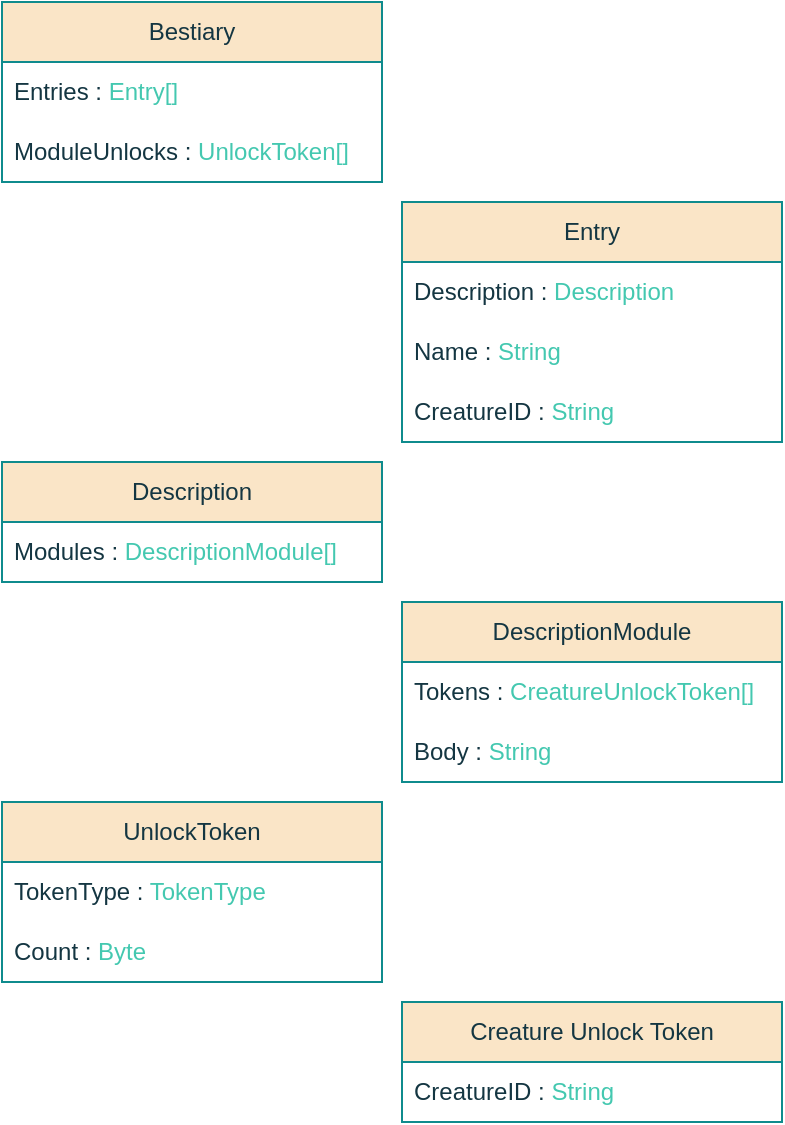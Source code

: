 <mxfile version="24.5.5" type="device">
  <diagram name="Page-1" id="YBN-02z6pTpDqZHk8ns-">
    <mxGraphModel dx="1480" dy="829" grid="1" gridSize="10" guides="1" tooltips="1" connect="1" arrows="1" fold="1" page="1" pageScale="1" pageWidth="827" pageHeight="1169" math="0" shadow="0">
      <root>
        <mxCell id="0" />
        <mxCell id="1" parent="0" />
        <mxCell id="_JEdy2EIfiDo0ZkSZkgT-5" value="Description&lt;span style=&quot;background-color: initial;&quot;&gt;Module&lt;/span&gt;" style="swimlane;fontStyle=0;childLayout=stackLayout;horizontal=1;startSize=30;horizontalStack=0;resizeParent=1;resizeParentMax=0;resizeLast=0;collapsible=1;marginBottom=0;whiteSpace=wrap;html=1;labelBackgroundColor=none;fillColor=#FAE5C7;strokeColor=#0F8B8D;fontColor=#143642;" vertex="1" parent="1">
          <mxGeometry x="210" y="310" width="190" height="90" as="geometry">
            <mxRectangle x="260" width="140" height="30" as="alternateBounds" />
          </mxGeometry>
        </mxCell>
        <mxCell id="_JEdy2EIfiDo0ZkSZkgT-6" value="Tokens : &lt;font color=&quot;#44c8b0&quot;&gt;CreatureUnlockToken[]&lt;/font&gt;" style="text;strokeColor=none;fillColor=none;align=left;verticalAlign=middle;spacingLeft=4;spacingRight=4;overflow=hidden;points=[[0,0.5],[1,0.5]];portConstraint=eastwest;rotatable=0;whiteSpace=wrap;html=1;labelBackgroundColor=none;fontColor=#143642;" vertex="1" parent="_JEdy2EIfiDo0ZkSZkgT-5">
          <mxGeometry y="30" width="190" height="30" as="geometry" />
        </mxCell>
        <mxCell id="_JEdy2EIfiDo0ZkSZkgT-16" value="Body : &lt;font color=&quot;#44c8b0&quot;&gt;String&lt;/font&gt;" style="text;strokeColor=none;fillColor=none;align=left;verticalAlign=middle;spacingLeft=4;spacingRight=4;overflow=hidden;points=[[0,0.5],[1,0.5]];portConstraint=eastwest;rotatable=0;whiteSpace=wrap;html=1;labelBackgroundColor=none;fontColor=#143642;" vertex="1" parent="_JEdy2EIfiDo0ZkSZkgT-5">
          <mxGeometry y="60" width="190" height="30" as="geometry" />
        </mxCell>
        <mxCell id="_JEdy2EIfiDo0ZkSZkgT-9" value="Description" style="swimlane;fontStyle=0;childLayout=stackLayout;horizontal=1;startSize=30;horizontalStack=0;resizeParent=1;resizeParentMax=0;resizeLast=0;collapsible=1;marginBottom=0;whiteSpace=wrap;html=1;labelBackgroundColor=none;fillColor=#FAE5C7;strokeColor=#0F8B8D;fontColor=#143642;" vertex="1" parent="1">
          <mxGeometry x="10" y="240" width="190" height="60" as="geometry">
            <mxRectangle x="260" width="140" height="30" as="alternateBounds" />
          </mxGeometry>
        </mxCell>
        <mxCell id="_JEdy2EIfiDo0ZkSZkgT-10" value="Modules : &lt;font color=&quot;#44c8b0&quot;&gt;DescriptionModule[]&lt;/font&gt;" style="text;strokeColor=none;fillColor=none;align=left;verticalAlign=middle;spacingLeft=4;spacingRight=4;overflow=hidden;points=[[0,0.5],[1,0.5]];portConstraint=eastwest;rotatable=0;whiteSpace=wrap;html=1;labelBackgroundColor=none;fontColor=#143642;" vertex="1" parent="_JEdy2EIfiDo0ZkSZkgT-9">
          <mxGeometry y="30" width="190" height="30" as="geometry" />
        </mxCell>
        <mxCell id="_JEdy2EIfiDo0ZkSZkgT-13" value="Entry" style="swimlane;fontStyle=0;childLayout=stackLayout;horizontal=1;startSize=30;horizontalStack=0;resizeParent=1;resizeParentMax=0;resizeLast=0;collapsible=1;marginBottom=0;whiteSpace=wrap;html=1;labelBackgroundColor=none;fillColor=#FAE5C7;strokeColor=#0F8B8D;fontColor=#143642;" vertex="1" parent="1">
          <mxGeometry x="210" y="110" width="190" height="120" as="geometry">
            <mxRectangle x="260" width="140" height="30" as="alternateBounds" />
          </mxGeometry>
        </mxCell>
        <mxCell id="_JEdy2EIfiDo0ZkSZkgT-14" value="Description : &lt;font color=&quot;#44c8b0&quot;&gt;Description&lt;/font&gt;" style="text;strokeColor=none;fillColor=none;align=left;verticalAlign=middle;spacingLeft=4;spacingRight=4;overflow=hidden;points=[[0,0.5],[1,0.5]];portConstraint=eastwest;rotatable=0;whiteSpace=wrap;html=1;labelBackgroundColor=none;fontColor=#143642;" vertex="1" parent="_JEdy2EIfiDo0ZkSZkgT-13">
          <mxGeometry y="30" width="190" height="30" as="geometry" />
        </mxCell>
        <mxCell id="_JEdy2EIfiDo0ZkSZkgT-15" value="Name : &lt;font color=&quot;#44c8b0&quot;&gt;String&lt;/font&gt;" style="text;strokeColor=none;fillColor=none;align=left;verticalAlign=middle;spacingLeft=4;spacingRight=4;overflow=hidden;points=[[0,0.5],[1,0.5]];portConstraint=eastwest;rotatable=0;whiteSpace=wrap;html=1;labelBackgroundColor=none;fontColor=#143642;" vertex="1" parent="_JEdy2EIfiDo0ZkSZkgT-13">
          <mxGeometry y="60" width="190" height="30" as="geometry" />
        </mxCell>
        <mxCell id="_JEdy2EIfiDo0ZkSZkgT-26" value="CreatureID : &lt;font color=&quot;#44c8b0&quot;&gt;String&lt;/font&gt;" style="text;strokeColor=none;fillColor=none;align=left;verticalAlign=middle;spacingLeft=4;spacingRight=4;overflow=hidden;points=[[0,0.5],[1,0.5]];portConstraint=eastwest;rotatable=0;whiteSpace=wrap;html=1;labelBackgroundColor=none;fontColor=#143642;" vertex="1" parent="_JEdy2EIfiDo0ZkSZkgT-13">
          <mxGeometry y="90" width="190" height="30" as="geometry" />
        </mxCell>
        <mxCell id="_JEdy2EIfiDo0ZkSZkgT-17" value="Bestiary" style="swimlane;fontStyle=0;childLayout=stackLayout;horizontal=1;startSize=30;horizontalStack=0;resizeParent=1;resizeParentMax=0;resizeLast=0;collapsible=1;marginBottom=0;whiteSpace=wrap;html=1;labelBackgroundColor=none;fillColor=#FAE5C7;strokeColor=#0F8B8D;fontColor=#143642;" vertex="1" parent="1">
          <mxGeometry x="10" y="10" width="190" height="90" as="geometry">
            <mxRectangle x="260" width="140" height="30" as="alternateBounds" />
          </mxGeometry>
        </mxCell>
        <mxCell id="_JEdy2EIfiDo0ZkSZkgT-18" value="Entries : &lt;font color=&quot;#44c8b0&quot;&gt;Entry[]&lt;/font&gt;" style="text;strokeColor=none;fillColor=none;align=left;verticalAlign=middle;spacingLeft=4;spacingRight=4;overflow=hidden;points=[[0,0.5],[1,0.5]];portConstraint=eastwest;rotatable=0;whiteSpace=wrap;html=1;labelBackgroundColor=none;fontColor=#143642;" vertex="1" parent="_JEdy2EIfiDo0ZkSZkgT-17">
          <mxGeometry y="30" width="190" height="30" as="geometry" />
        </mxCell>
        <mxCell id="_JEdy2EIfiDo0ZkSZkgT-19" value="ModuleUnlocks : &lt;font color=&quot;#44c8b0&quot;&gt;UnlockToken[]&lt;/font&gt;" style="text;strokeColor=none;fillColor=none;align=left;verticalAlign=middle;spacingLeft=4;spacingRight=4;overflow=hidden;points=[[0,0.5],[1,0.5]];portConstraint=eastwest;rotatable=0;whiteSpace=wrap;html=1;labelBackgroundColor=none;fontColor=#143642;" vertex="1" parent="_JEdy2EIfiDo0ZkSZkgT-17">
          <mxGeometry y="60" width="190" height="30" as="geometry" />
        </mxCell>
        <mxCell id="_JEdy2EIfiDo0ZkSZkgT-22" value="UnlockToken" style="swimlane;fontStyle=0;childLayout=stackLayout;horizontal=1;startSize=30;horizontalStack=0;resizeParent=1;resizeParentMax=0;resizeLast=0;collapsible=1;marginBottom=0;whiteSpace=wrap;html=1;labelBackgroundColor=none;fillColor=#FAE5C7;strokeColor=#0F8B8D;fontColor=#143642;" vertex="1" parent="1">
          <mxGeometry x="10" y="410" width="190" height="90" as="geometry" />
        </mxCell>
        <mxCell id="_JEdy2EIfiDo0ZkSZkgT-31" value="TokenType : &lt;font color=&quot;#44c8b0&quot;&gt;TokenType&lt;/font&gt;" style="text;strokeColor=none;fillColor=none;align=left;verticalAlign=middle;spacingLeft=4;spacingRight=4;overflow=hidden;points=[[0,0.5],[1,0.5]];portConstraint=eastwest;rotatable=0;whiteSpace=wrap;html=1;labelBackgroundColor=none;fontColor=#143642;" vertex="1" parent="_JEdy2EIfiDo0ZkSZkgT-22">
          <mxGeometry y="30" width="190" height="30" as="geometry" />
        </mxCell>
        <mxCell id="_JEdy2EIfiDo0ZkSZkgT-25" value="Count : &lt;font color=&quot;#44c8b0&quot;&gt;Byte&lt;/font&gt;" style="text;strokeColor=none;fillColor=none;align=left;verticalAlign=middle;spacingLeft=4;spacingRight=4;overflow=hidden;points=[[0,0.5],[1,0.5]];portConstraint=eastwest;rotatable=0;whiteSpace=wrap;html=1;labelBackgroundColor=none;fontColor=#143642;" vertex="1" parent="_JEdy2EIfiDo0ZkSZkgT-22">
          <mxGeometry y="60" width="190" height="30" as="geometry" />
        </mxCell>
        <mxCell id="_JEdy2EIfiDo0ZkSZkgT-28" value="Creature Unlock Token" style="swimlane;fontStyle=0;childLayout=stackLayout;horizontal=1;startSize=30;horizontalStack=0;resizeParent=1;resizeParentMax=0;resizeLast=0;collapsible=1;marginBottom=0;whiteSpace=wrap;html=1;labelBackgroundColor=none;fillColor=#FAE5C7;strokeColor=#0F8B8D;fontColor=#143642;" vertex="1" parent="1">
          <mxGeometry x="210" y="510" width="190" height="60" as="geometry" />
        </mxCell>
        <mxCell id="_JEdy2EIfiDo0ZkSZkgT-23" value="CreatureID : &lt;font color=&quot;#44c8b0&quot;&gt;String&lt;/font&gt;" style="text;strokeColor=none;fillColor=none;align=left;verticalAlign=middle;spacingLeft=4;spacingRight=4;overflow=hidden;points=[[0,0.5],[1,0.5]];portConstraint=eastwest;rotatable=0;whiteSpace=wrap;html=1;labelBackgroundColor=none;fontColor=#143642;" vertex="1" parent="_JEdy2EIfiDo0ZkSZkgT-28">
          <mxGeometry y="30" width="190" height="30" as="geometry" />
        </mxCell>
      </root>
    </mxGraphModel>
  </diagram>
</mxfile>
